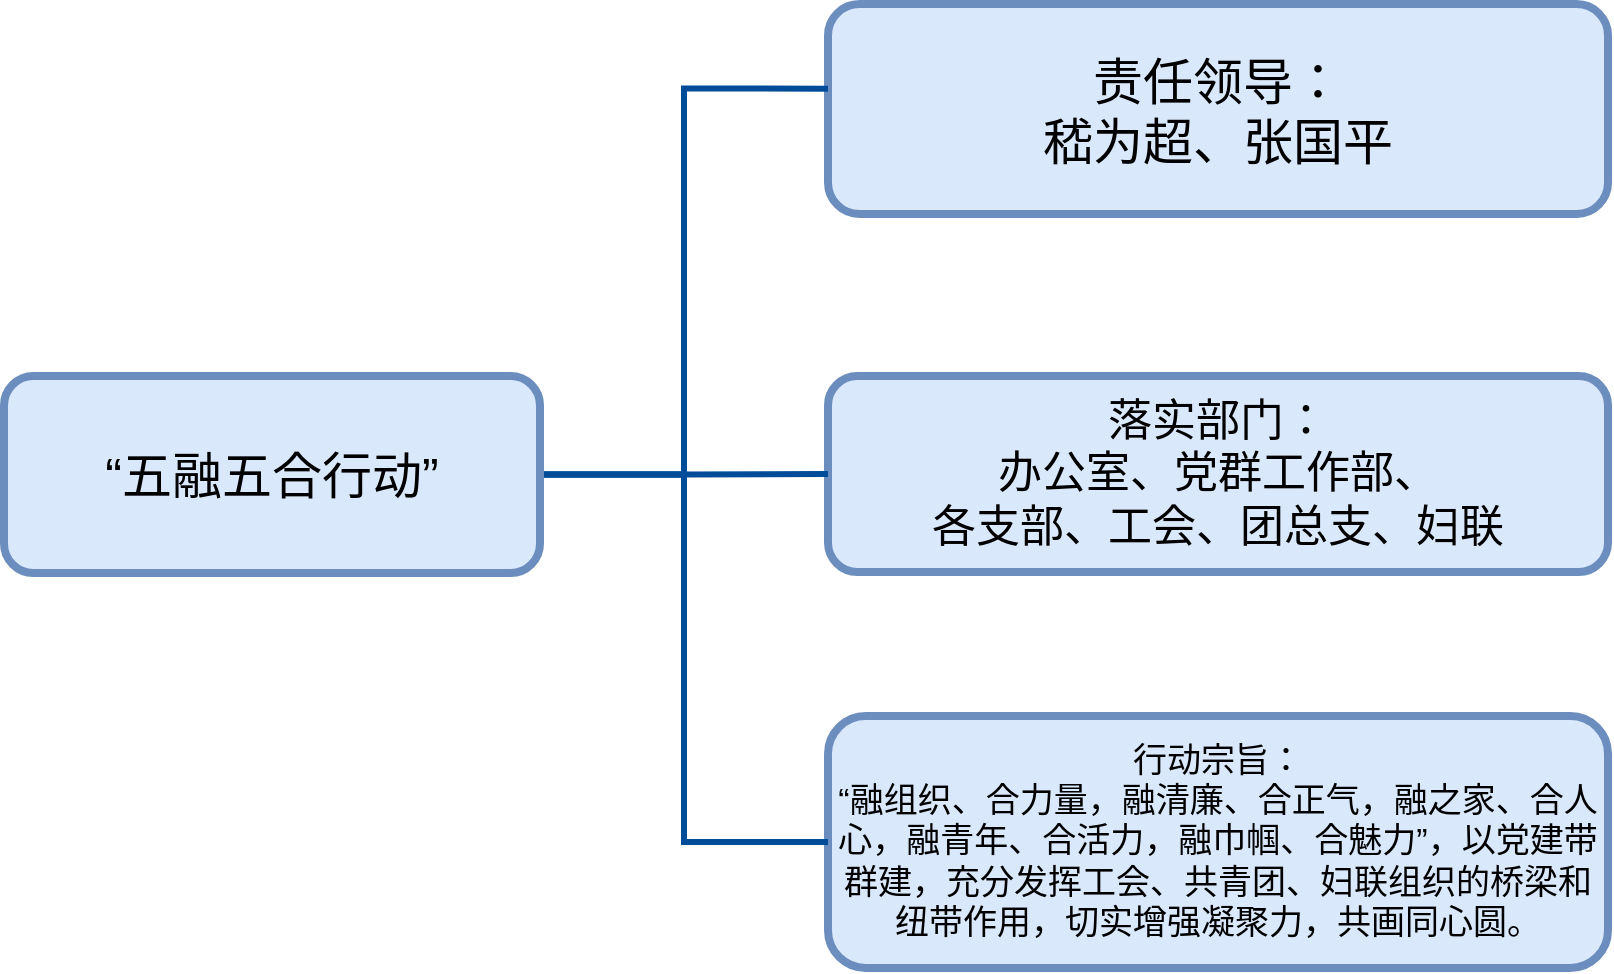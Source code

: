 <mxfile version="20.0.4" type="github">
  <diagram id="PPw8GWViSRUzQ8mNB2-8" name="Page-1">
    <mxGraphModel dx="1221" dy="615" grid="0" gridSize="10" guides="1" tooltips="1" connect="1" arrows="1" fold="1" page="1" pageScale="1" pageWidth="827" pageHeight="1169" background="none" math="0" shadow="0">
      <root>
        <mxCell id="0" />
        <mxCell id="1" parent="0" />
        <mxCell id="2_HXgs81OiIyf4aAsGRo-1" value="责任领导：&lt;br style=&quot;font-size: 25px;&quot;&gt;嵇为超、张国平" style="rounded=1;whiteSpace=wrap;html=1;fillColor=#dae8fc;strokeColor=#6c8ebf;fontSize=25;strokeWidth=4;" vertex="1" parent="1">
          <mxGeometry x="425" y="98" width="390" height="105" as="geometry" />
        </mxCell>
        <mxCell id="2_HXgs81OiIyf4aAsGRo-2" value="落实部门：&lt;br style=&quot;font-size: 22px;&quot;&gt;办公室、党群工作部、&lt;br style=&quot;font-size: 22px;&quot;&gt;各支部、工会、团总支、妇联" style="rounded=1;whiteSpace=wrap;html=1;fillColor=#dae8fc;strokeColor=#6c8ebf;fontSize=22;strokeWidth=4;" vertex="1" parent="1">
          <mxGeometry x="425" y="284" width="390" height="98" as="geometry" />
        </mxCell>
        <mxCell id="2_HXgs81OiIyf4aAsGRo-3" value="行动宗旨：&lt;br style=&quot;font-size: 17px;&quot;&gt;“融组织、合力量，融清廉、合正气，融之家、合人心，融青年、合活力，融巾帼、合魅力”，以党建带群建，充分发挥工会、共青团、妇联组织的桥梁和纽带作用，切实增强凝聚力，共画同心圆。" style="rounded=1;whiteSpace=wrap;html=1;fillColor=#dae8fc;strokeColor=#6c8ebf;fontSize=17;strokeWidth=4;" vertex="1" parent="1">
          <mxGeometry x="425" y="454" width="390" height="126" as="geometry" />
        </mxCell>
        <mxCell id="2_HXgs81OiIyf4aAsGRo-11" style="edgeStyle=orthogonalEdgeStyle;rounded=0;orthogonalLoop=1;jettySize=auto;html=1;exitX=1;exitY=0.5;exitDx=0;exitDy=0;entryX=0;entryY=0.403;entryDx=0;entryDy=0;entryPerimeter=0;fontSize=16;strokeColor=#004C99;strokeWidth=3;endArrow=none;endFill=0;" edge="1" parent="1" source="2_HXgs81OiIyf4aAsGRo-7" target="2_HXgs81OiIyf4aAsGRo-1">
          <mxGeometry relative="1" as="geometry" />
        </mxCell>
        <mxCell id="2_HXgs81OiIyf4aAsGRo-12" style="edgeStyle=orthogonalEdgeStyle;rounded=0;orthogonalLoop=1;jettySize=auto;html=1;exitX=1;exitY=0.5;exitDx=0;exitDy=0;entryX=0;entryY=0.5;entryDx=0;entryDy=0;fontSize=16;endArrow=none;endFill=0;strokeColor=#004C99;strokeWidth=3;" edge="1" parent="1" source="2_HXgs81OiIyf4aAsGRo-7" target="2_HXgs81OiIyf4aAsGRo-2">
          <mxGeometry relative="1" as="geometry" />
        </mxCell>
        <mxCell id="2_HXgs81OiIyf4aAsGRo-13" style="edgeStyle=orthogonalEdgeStyle;rounded=0;orthogonalLoop=1;jettySize=auto;html=1;exitX=1;exitY=0.5;exitDx=0;exitDy=0;entryX=0;entryY=0.5;entryDx=0;entryDy=0;fontSize=16;endArrow=none;endFill=0;strokeColor=#004C99;strokeWidth=3;" edge="1" parent="1" source="2_HXgs81OiIyf4aAsGRo-7" target="2_HXgs81OiIyf4aAsGRo-3">
          <mxGeometry relative="1" as="geometry" />
        </mxCell>
        <mxCell id="2_HXgs81OiIyf4aAsGRo-7" value="“五融五合行动”" style="rounded=1;whiteSpace=wrap;html=1;fillColor=#dae8fc;strokeColor=#6c8ebf;fontSize=25;strokeWidth=4;" vertex="1" parent="1">
          <mxGeometry x="13" y="284" width="268" height="98.5" as="geometry" />
        </mxCell>
      </root>
    </mxGraphModel>
  </diagram>
</mxfile>
